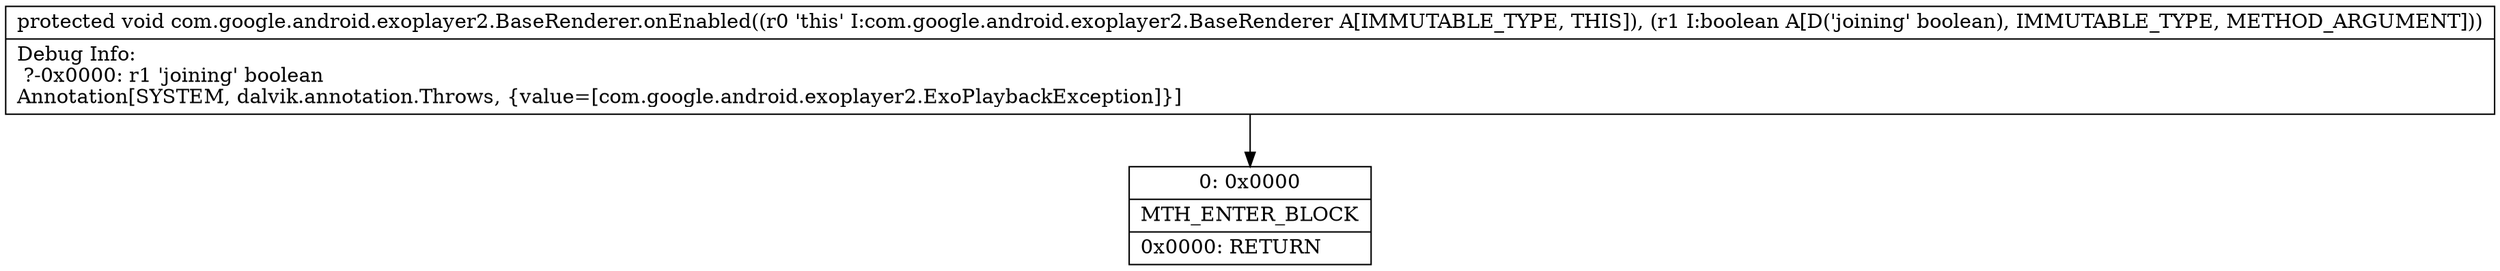 digraph "CFG forcom.google.android.exoplayer2.BaseRenderer.onEnabled(Z)V" {
Node_0 [shape=record,label="{0\:\ 0x0000|MTH_ENTER_BLOCK\l|0x0000: RETURN   \l}"];
MethodNode[shape=record,label="{protected void com.google.android.exoplayer2.BaseRenderer.onEnabled((r0 'this' I:com.google.android.exoplayer2.BaseRenderer A[IMMUTABLE_TYPE, THIS]), (r1 I:boolean A[D('joining' boolean), IMMUTABLE_TYPE, METHOD_ARGUMENT]))  | Debug Info:\l  ?\-0x0000: r1 'joining' boolean\lAnnotation[SYSTEM, dalvik.annotation.Throws, \{value=[com.google.android.exoplayer2.ExoPlaybackException]\}]\l}"];
MethodNode -> Node_0;
}

